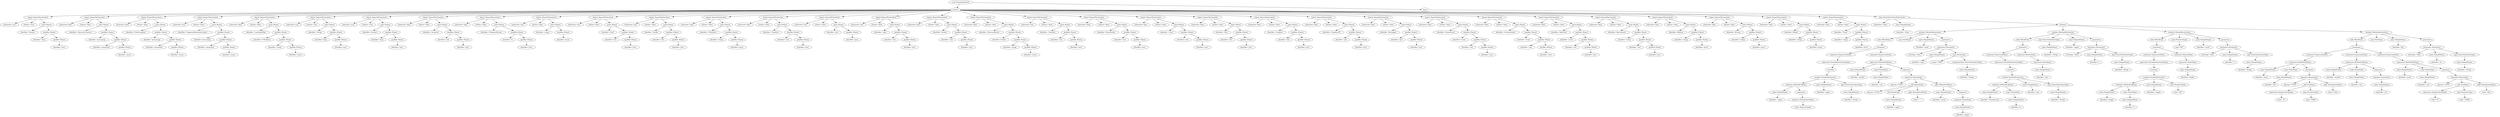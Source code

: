digraph {
n0 [label="root (CompilationUnit)"];
n1 [label="imports"];
n0 -> n1;
n2 [label="import (ImportDeclaration)"];
n1 -> n2;
n3 [label="isAsterisk='true'"];
n2 -> n3;
n4 [label="isStatic='true'"];
n2 -> n4;
n5 [label="name (Name)"];
n2 -> n5;
n6 [label="identifier='System'"];
n5 -> n6;
n7 [label="qualifier (Name)"];
n5 -> n7;
n8 [label="identifier='lang'"];
n7 -> n8;
n9 [label="qualifier (Name)"];
n7 -> n9;
n10 [label="identifier='java'"];
n9 -> n10;
n11 [label="import (ImportDeclaration)"];
n1 -> n11;
n12 [label="isAsterisk='false'"];
n11 -> n12;
n13 [label="isStatic='false'"];
n11 -> n13;
n14 [label="name (Name)"];
n11 -> n14;
n15 [label="identifier='AbstractProcessor'"];
n14 -> n15;
n16 [label="qualifier (Name)"];
n14 -> n16;
n17 [label="identifier='processing'"];
n16 -> n17;
n18 [label="qualifier (Name)"];
n16 -> n18;
n19 [label="identifier='annotation'"];
n18 -> n19;
n20 [label="qualifier (Name)"];
n18 -> n20;
n21 [label="identifier='javax'"];
n20 -> n21;
n22 [label="import (ImportDeclaration)"];
n1 -> n22;
n23 [label="isAsterisk='false'"];
n22 -> n23;
n24 [label="isStatic='false'"];
n22 -> n24;
n25 [label="name (Name)"];
n22 -> n25;
n26 [label="identifier='FilerException'"];
n25 -> n26;
n27 [label="qualifier (Name)"];
n25 -> n27;
n28 [label="identifier='processing'"];
n27 -> n28;
n29 [label="qualifier (Name)"];
n27 -> n29;
n30 [label="identifier='annotation'"];
n29 -> n30;
n31 [label="qualifier (Name)"];
n29 -> n31;
n32 [label="identifier='javax'"];
n31 -> n32;
n33 [label="import (ImportDeclaration)"];
n1 -> n33;
n34 [label="isAsterisk='true'"];
n33 -> n34;
n35 [label="isStatic='false'"];
n33 -> n35;
n36 [label="name (Name)"];
n33 -> n36;
n37 [label="identifier='SupportedAnnotationTypes'"];
n36 -> n37;
n38 [label="qualifier (Name)"];
n36 -> n38;
n39 [label="identifier='processing'"];
n38 -> n39;
n40 [label="qualifier (Name)"];
n38 -> n40;
n41 [label="identifier='annotation'"];
n40 -> n41;
n42 [label="qualifier (Name)"];
n40 -> n42;
n43 [label="identifier='javax'"];
n42 -> n43;
n44 [label="import (ImportDeclaration)"];
n1 -> n44;
n45 [label="isAsterisk='false'"];
n44 -> n45;
n46 [label="isStatic='false'"];
n44 -> n46;
n47 [label="name (Name)"];
n44 -> n47;
n48 [label="identifier='LazyInputMap'"];
n47 -> n48;
n49 [label="qualifier (Name)"];
n47 -> n49;
n50 [label="identifier='UIDefaults'"];
n49 -> n50;
n51 [label="qualifier (Name)"];
n49 -> n51;
n52 [label="identifier='swing'"];
n51 -> n52;
n53 [label="qualifier (Name)"];
n51 -> n53;
n54 [label="identifier='javax'"];
n53 -> n54;
n55 [label="import (ImportDeclaration)"];
n1 -> n55;
n56 [label="isAsterisk='true'"];
n55 -> n56;
n57 [label="isStatic='true'"];
n55 -> n57;
n58 [label="name (Name)"];
n55 -> n58;
n59 [label="identifier='String'"];
n58 -> n59;
n60 [label="qualifier (Name)"];
n58 -> n60;
n61 [label="identifier='lang'"];
n60 -> n61;
n62 [label="qualifier (Name)"];
n60 -> n62;
n63 [label="identifier='java'"];
n62 -> n63;
n64 [label="import (ImportDeclaration)"];
n1 -> n64;
n65 [label="isAsterisk='true'"];
n64 -> n65;
n66 [label="isStatic='true'"];
n64 -> n66;
n67 [label="name (Name)"];
n64 -> n67;
n68 [label="identifier='System'"];
n67 -> n68;
n69 [label="qualifier (Name)"];
n67 -> n69;
n70 [label="identifier='lang'"];
n69 -> n70;
n71 [label="qualifier (Name)"];
n69 -> n71;
n72 [label="identifier='java'"];
n71 -> n72;
n73 [label="import (ImportDeclaration)"];
n1 -> n73;
n74 [label="isAsterisk='false'"];
n73 -> n74;
n75 [label="isStatic='false'"];
n73 -> n75;
n76 [label="name (Name)"];
n73 -> n76;
n77 [label="identifier='ArrayList'"];
n76 -> n77;
n78 [label="qualifier (Name)"];
n76 -> n78;
n79 [label="identifier='util'"];
n78 -> n79;
n80 [label="qualifier (Name)"];
n78 -> n80;
n81 [label="identifier='java'"];
n80 -> n81;
n82 [label="import (ImportDeclaration)"];
n1 -> n82;
n83 [label="isAsterisk='false'"];
n82 -> n83;
n84 [label="isStatic='false'"];
n82 -> n84;
n85 [label="name (Name)"];
n82 -> n85;
n86 [label="identifier='FileInputStream'"];
n85 -> n86;
n87 [label="qualifier (Name)"];
n85 -> n87;
n88 [label="identifier='io'"];
n87 -> n88;
n89 [label="qualifier (Name)"];
n87 -> n89;
n90 [label="identifier='java'"];
n89 -> n90;
n91 [label="import (ImportDeclaration)"];
n1 -> n91;
n92 [label="isAsterisk='true'"];
n91 -> n92;
n93 [label="isStatic='false'"];
n91 -> n93;
n94 [label="name (Name)"];
n91 -> n94;
n95 [label="identifier='swing'"];
n94 -> n95;
n96 [label="qualifier (Name)"];
n94 -> n96;
n97 [label="identifier='javax'"];
n96 -> n97;
n98 [label="import (ImportDeclaration)"];
n1 -> n98;
n99 [label="isAsterisk='true'"];
n98 -> n99;
n100 [label="isStatic='false'"];
n98 -> n100;
n101 [label="name (Name)"];
n98 -> n101;
n102 [label="identifier='Font'"];
n101 -> n102;
n103 [label="qualifier (Name)"];
n101 -> n103;
n104 [label="identifier='awt'"];
n103 -> n104;
n105 [label="qualifier (Name)"];
n103 -> n105;
n106 [label="identifier='java'"];
n105 -> n106;
n107 [label="import (ImportDeclaration)"];
n1 -> n107;
n108 [label="isAsterisk='true'"];
n107 -> n108;
n109 [label="isStatic='false'"];
n107 -> n109;
n110 [label="name (Name)"];
n107 -> n110;
n111 [label="identifier='Stroke'"];
n110 -> n111;
n112 [label="qualifier (Name)"];
n110 -> n112;
n113 [label="identifier='awt'"];
n112 -> n113;
n114 [label="qualifier (Name)"];
n112 -> n114;
n115 [label="identifier='java'"];
n114 -> n115;
n116 [label="import (ImportDeclaration)"];
n1 -> n116;
n117 [label="isAsterisk='false'"];
n116 -> n117;
n118 [label="isStatic='false'"];
n116 -> n118;
n119 [label="name (Name)"];
n116 -> n119;
n120 [label="identifier='UIDefaults'"];
n119 -> n120;
n121 [label="qualifier (Name)"];
n119 -> n121;
n122 [label="identifier='swing'"];
n121 -> n122;
n123 [label="qualifier (Name)"];
n121 -> n123;
n124 [label="identifier='javax'"];
n123 -> n124;
n125 [label="import (ImportDeclaration)"];
n1 -> n125;
n126 [label="isAsterisk='false'"];
n125 -> n126;
n127 [label="isStatic='false'"];
n125 -> n127;
n128 [label="name (Name)"];
n125 -> n128;
n129 [label="identifier='TextArea'"];
n128 -> n129;
n130 [label="qualifier (Name)"];
n128 -> n130;
n131 [label="identifier='awt'"];
n130 -> n131;
n132 [label="qualifier (Name)"];
n130 -> n132;
n133 [label="identifier='java'"];
n132 -> n133;
n134 [label="import (ImportDeclaration)"];
n1 -> n134;
n135 [label="isAsterisk='true'"];
n134 -> n135;
n136 [label="isStatic='false'"];
n134 -> n136;
n137 [label="name (Name)"];
n134 -> n137;
n138 [label="identifier='awt'"];
n137 -> n138;
n139 [label="qualifier (Name)"];
n137 -> n139;
n140 [label="identifier='java'"];
n139 -> n140;
n141 [label="import (ImportDeclaration)"];
n1 -> n141;
n142 [label="isAsterisk='true'"];
n141 -> n142;
n143 [label="isStatic='false'"];
n141 -> n143;
n144 [label="name (Name)"];
n141 -> n144;
n145 [label="identifier='color'"];
n144 -> n145;
n146 [label="qualifier (Name)"];
n144 -> n146;
n147 [label="identifier='awt'"];
n146 -> n147;
n148 [label="qualifier (Name)"];
n146 -> n148;
n149 [label="identifier='java'"];
n148 -> n149;
n150 [label="import (ImportDeclaration)"];
n1 -> n150;
n151 [label="isAsterisk='false'"];
n150 -> n151;
n152 [label="isStatic='false'"];
n150 -> n152;
n153 [label="name (Name)"];
n150 -> n153;
n154 [label="identifier='Stroke'"];
n153 -> n154;
n155 [label="qualifier (Name)"];
n153 -> n155;
n156 [label="identifier='awt'"];
n155 -> n156;
n157 [label="qualifier (Name)"];
n155 -> n157;
n158 [label="identifier='java'"];
n157 -> n158;
n159 [label="import (ImportDeclaration)"];
n1 -> n159;
n160 [label="isAsterisk='false'"];
n159 -> n160;
n161 [label="isStatic='false'"];
n159 -> n161;
n162 [label="name (Name)"];
n159 -> n162;
n163 [label="identifier='AbstractBorder'"];
n162 -> n163;
n164 [label="qualifier (Name)"];
n162 -> n164;
n165 [label="identifier='border'"];
n164 -> n165;
n166 [label="qualifier (Name)"];
n164 -> n166;
n167 [label="identifier='swing'"];
n166 -> n167;
n168 [label="qualifier (Name)"];
n166 -> n168;
n169 [label="identifier='javax'"];
n168 -> n169;
n170 [label="import (ImportDeclaration)"];
n1 -> n170;
n171 [label="isAsterisk='true'"];
n170 -> n171;
n172 [label="isStatic='false'"];
n170 -> n172;
n173 [label="name (Name)"];
n170 -> n173;
n174 [label="identifier='TextArea'"];
n173 -> n174;
n175 [label="qualifier (Name)"];
n173 -> n175;
n176 [label="identifier='awt'"];
n175 -> n176;
n177 [label="qualifier (Name)"];
n175 -> n177;
n178 [label="identifier='java'"];
n177 -> n178;
n179 [label="import (ImportDeclaration)"];
n1 -> n179;
n180 [label="isAsterisk='false'"];
n179 -> n180;
n181 [label="isStatic='false'"];
n179 -> n181;
n182 [label="name (Name)"];
n179 -> n182;
n183 [label="identifier='BasicStroke'"];
n182 -> n183;
n184 [label="qualifier (Name)"];
n182 -> n184;
n185 [label="identifier='awt'"];
n184 -> n185;
n186 [label="qualifier (Name)"];
n184 -> n186;
n187 [label="identifier='java'"];
n186 -> n187;
n188 [label="import (ImportDeclaration)"];
n1 -> n188;
n189 [label="isAsterisk='false'"];
n188 -> n189;
n190 [label="isStatic='false'"];
n188 -> n190;
n191 [label="name (Name)"];
n188 -> n191;
n192 [label="identifier='Color'"];
n191 -> n192;
n193 [label="qualifier (Name)"];
n191 -> n193;
n194 [label="identifier='awt'"];
n193 -> n194;
n195 [label="qualifier (Name)"];
n193 -> n195;
n196 [label="identifier='java'"];
n195 -> n196;
n197 [label="import (ImportDeclaration)"];
n1 -> n197;
n198 [label="isAsterisk='false'"];
n197 -> n198;
n199 [label="isStatic='false'"];
n197 -> n199;
n200 [label="name (Name)"];
n197 -> n200;
n201 [label="identifier='Font'"];
n200 -> n201;
n202 [label="qualifier (Name)"];
n200 -> n202;
n203 [label="identifier='awt'"];
n202 -> n203;
n204 [label="qualifier (Name)"];
n202 -> n204;
n205 [label="identifier='java'"];
n204 -> n205;
n206 [label="import (ImportDeclaration)"];
n1 -> n206;
n207 [label="isAsterisk='false'"];
n206 -> n207;
n208 [label="isStatic='false'"];
n206 -> n208;
n209 [label="name (Name)"];
n206 -> n209;
n210 [label="identifier='Graphics'"];
n209 -> n210;
n211 [label="qualifier (Name)"];
n209 -> n211;
n212 [label="identifier='awt'"];
n211 -> n212;
n213 [label="qualifier (Name)"];
n211 -> n213;
n214 [label="identifier='java'"];
n213 -> n214;
n215 [label="import (ImportDeclaration)"];
n1 -> n215;
n216 [label="isAsterisk='false'"];
n215 -> n216;
n217 [label="isStatic='false'"];
n215 -> n217;
n218 [label="name (Name)"];
n215 -> n218;
n219 [label="identifier='Graphics2D'"];
n218 -> n219;
n220 [label="qualifier (Name)"];
n218 -> n220;
n221 [label="identifier='awt'"];
n220 -> n221;
n222 [label="qualifier (Name)"];
n220 -> n222;
n223 [label="identifier='java'"];
n222 -> n223;
n224 [label="import (ImportDeclaration)"];
n1 -> n224;
n225 [label="isAsterisk='false'"];
n224 -> n225;
n226 [label="isStatic='false'"];
n224 -> n226;
n227 [label="name (Name)"];
n224 -> n227;
n228 [label="identifier='Rectangle'"];
n227 -> n228;
n229 [label="qualifier (Name)"];
n227 -> n229;
n230 [label="identifier='awt'"];
n229 -> n230;
n231 [label="qualifier (Name)"];
n229 -> n231;
n232 [label="identifier='java'"];
n231 -> n232;
n233 [label="import (ImportDeclaration)"];
n1 -> n233;
n234 [label="isAsterisk='false'"];
n233 -> n234;
n235 [label="isStatic='false'"];
n233 -> n235;
n236 [label="name (Name)"];
n233 -> n236;
n237 [label="identifier='ActionEvent'"];
n236 -> n237;
n238 [label="qualifier (Name)"];
n236 -> n238;
n239 [label="identifier='event'"];
n238 -> n239;
n240 [label="qualifier (Name)"];
n238 -> n240;
n241 [label="identifier='awt'"];
n240 -> n241;
n242 [label="qualifier (Name)"];
n240 -> n242;
n243 [label="identifier='java'"];
n242 -> n243;
n244 [label="import (ImportDeclaration)"];
n1 -> n244;
n245 [label="isAsterisk='false'"];
n244 -> n245;
n246 [label="isStatic='false'"];
n244 -> n246;
n247 [label="name (Name)"];
n244 -> n247;
n248 [label="identifier='ActionListener'"];
n247 -> n248;
n249 [label="qualifier (Name)"];
n247 -> n249;
n250 [label="identifier='event'"];
n249 -> n250;
n251 [label="qualifier (Name)"];
n249 -> n251;
n252 [label="identifier='awt'"];
n251 -> n252;
n253 [label="qualifier (Name)"];
n251 -> n253;
n254 [label="identifier='java'"];
n253 -> n254;
n255 [label="import (ImportDeclaration)"];
n1 -> n255;
n256 [label="isAsterisk='false'"];
n255 -> n256;
n257 [label="isStatic='false'"];
n255 -> n257;
n258 [label="name (Name)"];
n255 -> n258;
n259 [label="identifier='KeyEvent'"];
n258 -> n259;
n260 [label="qualifier (Name)"];
n258 -> n260;
n261 [label="identifier='event'"];
n260 -> n261;
n262 [label="qualifier (Name)"];
n260 -> n262;
n263 [label="identifier='awt'"];
n262 -> n263;
n264 [label="qualifier (Name)"];
n262 -> n264;
n265 [label="identifier='java'"];
n264 -> n265;
n266 [label="import (ImportDeclaration)"];
n1 -> n266;
n267 [label="isAsterisk='false'"];
n266 -> n267;
n268 [label="isStatic='false'"];
n266 -> n268;
n269 [label="name (Name)"];
n266 -> n269;
n270 [label="identifier='KeyListener'"];
n269 -> n270;
n271 [label="qualifier (Name)"];
n269 -> n271;
n272 [label="identifier='event'"];
n271 -> n272;
n273 [label="qualifier (Name)"];
n271 -> n273;
n274 [label="identifier='awt'"];
n273 -> n274;
n275 [label="qualifier (Name)"];
n273 -> n275;
n276 [label="identifier='java'"];
n275 -> n276;
n277 [label="import (ImportDeclaration)"];
n1 -> n277;
n278 [label="isAsterisk='false'"];
n277 -> n278;
n279 [label="isStatic='false'"];
n277 -> n279;
n280 [label="name (Name)"];
n277 -> n280;
n281 [label="identifier='JButton'"];
n280 -> n281;
n282 [label="qualifier (Name)"];
n280 -> n282;
n283 [label="identifier='swing'"];
n282 -> n283;
n284 [label="qualifier (Name)"];
n282 -> n284;
n285 [label="identifier='javax'"];
n284 -> n285;
n286 [label="import (ImportDeclaration)"];
n1 -> n286;
n287 [label="isAsterisk='false'"];
n286 -> n287;
n288 [label="isStatic='false'"];
n286 -> n288;
n289 [label="name (Name)"];
n286 -> n289;
n290 [label="identifier='JFrame'"];
n289 -> n290;
n291 [label="qualifier (Name)"];
n289 -> n291;
n292 [label="identifier='swing'"];
n291 -> n292;
n293 [label="qualifier (Name)"];
n291 -> n293;
n294 [label="identifier='javax'"];
n293 -> n294;
n295 [label="import (ImportDeclaration)"];
n1 -> n295;
n296 [label="isAsterisk='false'"];
n295 -> n296;
n297 [label="isStatic='false'"];
n295 -> n297;
n298 [label="name (Name)"];
n295 -> n298;
n299 [label="identifier='JPanel'"];
n298 -> n299;
n300 [label="qualifier (Name)"];
n298 -> n300;
n301 [label="identifier='swing'"];
n300 -> n301;
n302 [label="qualifier (Name)"];
n300 -> n302;
n303 [label="identifier='javax'"];
n302 -> n303;
n304 [label="import (ImportDeclaration)"];
n1 -> n304;
n305 [label="isAsterisk='false'"];
n304 -> n305;
n306 [label="isStatic='false'"];
n304 -> n306;
n307 [label="name (Name)"];
n304 -> n307;
n308 [label="identifier='Timer'"];
n307 -> n308;
n309 [label="qualifier (Name)"];
n307 -> n309;
n310 [label="identifier='swing'"];
n309 -> n310;
n311 [label="qualifier (Name)"];
n309 -> n311;
n312 [label="identifier='javax'"];
n311 -> n312;
n313 [label="types"];
n0 -> n313;
n314 [label="type (ClassOrInterfaceDeclaration)"];
n313 -> n314;
n315 [label="isInterface='false'"];
n314 -> n315;
n316 [label="name (SimpleName)"];
n314 -> n316;
n317 [label="identifier='Class'"];
n316 -> n317;
n318 [label="members"];
n314 -> n318;
n319 [label="member (MethodDeclaration)"];
n318 -> n319;
n320 [label="body (BlockStmt)"];
n319 -> n320;
n321 [label="statements"];
n320 -> n321;
n322 [label="statement (ExpressionStmt)"];
n321 -> n322;
n323 [label="expression (VariableDeclarationExpr)"];
n322 -> n323;
n324 [label="variables"];
n323 -> n324;
n325 [label="variable (VariableDeclarator)"];
n324 -> n325;
n326 [label="initializer (MethodCallExpr)"];
n325 -> n326;
n327 [label="name (SimpleName)"];
n326 -> n327;
n328 [label="identifier='upper'"];
n327 -> n328;
n329 [label="arguments"];
n326 -> n329;
n330 [label="argument (StringLiteralExpr)"];
n329 -> n330;
n331 [label="value='Kapusta Jakub'"];
n330 -> n331;
n332 [label="name (SimpleName)"];
n325 -> n332;
n333 [label="identifier='upper'"];
n332 -> n333;
n334 [label="type (ClassOrInterfaceType)"];
n325 -> n334;
n335 [label="name (SimpleName)"];
n334 -> n335;
n336 [label="identifier='String'"];
n335 -> n336;
n337 [label="statement (ExpressionStmt)"];
n321 -> n337;
n338 [label="expression (MethodCallExpr)"];
n337 -> n338;
n339 [label="name (SimpleName)"];
n338 -> n339;
n340 [label="identifier='println'"];
n339 -> n340;
n341 [label="scope (NameExpr)"];
n338 -> n341;
n342 [label="name (SimpleName)"];
n341 -> n342;
n343 [label="identifier='out'"];
n342 -> n343;
n344 [label="arguments"];
n338 -> n344;
n345 [label="argument (BinaryExpr)"];
n344 -> n345;
n346 [label="operator='PLUS'"];
n345 -> n346;
n347 [label="left (BinaryExpr)"];
n345 -> n347;
n348 [label="operator='PLUS'"];
n347 -> n348;
n349 [label="left (NameExpr)"];
n347 -> n349;
n350 [label="name (SimpleName)"];
n349 -> n350;
n351 [label="identifier='upper'"];
n350 -> n351;
n352 [label="right (StringLiteralExpr)"];
n347 -> n352;
n353 [label="value=' = '"];
n352 -> n353;
n354 [label="right (MethodCallExpr)"];
n345 -> n354;
n355 [label="name (SimpleName)"];
n354 -> n355;
n356 [label="identifier='count'"];
n355 -> n356;
n357 [label="arguments"];
n354 -> n357;
n358 [label="argument (NameExpr)"];
n357 -> n358;
n359 [label="name (SimpleName)"];
n358 -> n359;
n360 [label="identifier='upper'"];
n359 -> n360;
n361 [label="type (VoidType)"];
n319 -> n361;
n362 [label="name (SimpleName)"];
n319 -> n362;
n363 [label="identifier='main'"];
n362 -> n363;
n364 [label="parameters"];
n319 -> n364;
n365 [label="parameter (Parameter)"];
n364 -> n365;
n366 [label="isVarArgs='false'"];
n365 -> n366;
n367 [label="name (SimpleName)"];
n365 -> n367;
n368 [label="identifier='args'"];
n367 -> n368;
n369 [label="type (ArrayType)"];
n365 -> n369;
n370 [label="origin='TYPE'"];
n369 -> n370;
n371 [label="componentType (ClassOrInterfaceType)"];
n369 -> n371;
n372 [label="name (SimpleName)"];
n371 -> n372;
n373 [label="identifier='String'"];
n372 -> n373;
n374 [label="member (MethodDeclaration)"];
n318 -> n374;
n375 [label="body (BlockStmt)"];
n374 -> n375;
n376 [label="statements"];
n375 -> n376;
n377 [label="statement (ExpressionStmt)"];
n376 -> n377;
n378 [label="expression (VariableDeclarationExpr)"];
n377 -> n378;
n379 [label="variables"];
n378 -> n379;
n380 [label="variable (VariableDeclarator)"];
n379 -> n380;
n381 [label="initializer (MethodCallExpr)"];
n380 -> n381;
n382 [label="name (SimpleName)"];
n381 -> n382;
n383 [label="identifier='toUpperCase'"];
n382 -> n383;
n384 [label="scope (NameExpr)"];
n381 -> n384;
n385 [label="name (SimpleName)"];
n384 -> n385;
n386 [label="identifier='s'"];
n385 -> n386;
n387 [label="name (SimpleName)"];
n380 -> n387;
n388 [label="identifier='aux'"];
n387 -> n388;
n389 [label="type (ClassOrInterfaceType)"];
n380 -> n389;
n390 [label="name (SimpleName)"];
n389 -> n390;
n391 [label="identifier='String'"];
n390 -> n391;
n392 [label="statement (ReturnStmt)"];
n376 -> n392;
n393 [label="expression (NameExpr)"];
n392 -> n393;
n394 [label="name (SimpleName)"];
n393 -> n394;
n395 [label="identifier='aux'"];
n394 -> n395;
n396 [label="type (ClassOrInterfaceType)"];
n374 -> n396;
n397 [label="name (SimpleName)"];
n396 -> n397;
n398 [label="identifier='String'"];
n397 -> n398;
n399 [label="name (SimpleName)"];
n374 -> n399;
n400 [label="identifier='upper'"];
n399 -> n400;
n401 [label="parameters"];
n374 -> n401;
n402 [label="parameter (Parameter)"];
n401 -> n402;
n403 [label="isVarArgs='false'"];
n402 -> n403;
n404 [label="name (SimpleName)"];
n402 -> n404;
n405 [label="identifier='s'"];
n404 -> n405;
n406 [label="type (ClassOrInterfaceType)"];
n402 -> n406;
n407 [label="name (SimpleName)"];
n406 -> n407;
n408 [label="identifier='String'"];
n407 -> n408;
n409 [label="member (MethodDeclaration)"];
n318 -> n409;
n410 [label="body (BlockStmt)"];
n409 -> n410;
n411 [label="statements"];
n410 -> n411;
n412 [label="statement (ExpressionStmt)"];
n411 -> n412;
n413 [label="expression (VariableDeclarationExpr)"];
n412 -> n413;
n414 [label="variables"];
n413 -> n414;
n415 [label="variable (VariableDeclarator)"];
n414 -> n415;
n416 [label="initializer (MethodCallExpr)"];
n415 -> n416;
n417 [label="name (SimpleName)"];
n416 -> n417;
n418 [label="identifier='length'"];
n417 -> n418;
n419 [label="scope (NameExpr)"];
n416 -> n419;
n420 [label="name (SimpleName)"];
n419 -> n420;
n421 [label="identifier='s'"];
n420 -> n421;
n422 [label="name (SimpleName)"];
n415 -> n422;
n423 [label="identifier='length'"];
n422 -> n423;
n424 [label="type (PrimitiveType)"];
n415 -> n424;
n425 [label="type='INT'"];
n424 -> n425;
n426 [label="statement (ReturnStmt)"];
n411 -> n426;
n427 [label="expression (NameExpr)"];
n426 -> n427;
n428 [label="name (SimpleName)"];
n427 -> n428;
n429 [label="identifier='length'"];
n428 -> n429;
n430 [label="type (PrimitiveType)"];
n409 -> n430;
n431 [label="type='INT'"];
n430 -> n431;
n432 [label="name (SimpleName)"];
n409 -> n432;
n433 [label="identifier='count'"];
n432 -> n433;
n434 [label="parameters"];
n409 -> n434;
n435 [label="parameter (Parameter)"];
n434 -> n435;
n436 [label="isVarArgs='false'"];
n435 -> n436;
n437 [label="name (SimpleName)"];
n435 -> n437;
n438 [label="identifier='s'"];
n437 -> n438;
n439 [label="type (ClassOrInterfaceType)"];
n435 -> n439;
n440 [label="name (SimpleName)"];
n439 -> n440;
n441 [label="identifier='String'"];
n440 -> n441;
n442 [label="member (MethodDeclaration)"];
n318 -> n442;
n443 [label="body (BlockStmt)"];
n442 -> n443;
n444 [label="statements"];
n443 -> n444;
n445 [label="statement (ExpressionStmt)"];
n444 -> n445;
n446 [label="expression (MethodCallExpr)"];
n445 -> n446;
n447 [label="name (SimpleName)"];
n446 -> n447;
n448 [label="identifier='print'"];
n447 -> n448;
n449 [label="scope (NameExpr)"];
n446 -> n449;
n450 [label="name (SimpleName)"];
n449 -> n450;
n451 [label="identifier='out'"];
n450 -> n451;
n452 [label="arguments"];
n446 -> n452;
n453 [label="argument (BinaryExpr)"];
n452 -> n453;
n454 [label="operator='PLUS'"];
n453 -> n454;
n455 [label="left (CastExpr)"];
n453 -> n455;
n456 [label="expression (IntegerLiteralExpr)"];
n455 -> n456;
n457 [label="value='27'"];
n456 -> n457;
n458 [label="type (PrimitiveType)"];
n455 -> n458;
n459 [label="type='CHAR'"];
n458 -> n459;
n460 [label="right (StringLiteralExpr)"];
n453 -> n460;
n461 [label="value='[32m'"];
n460 -> n461;
n462 [label="statement (ExpressionStmt)"];
n444 -> n462;
n463 [label="expression (MethodCallExpr)"];
n462 -> n463;
n464 [label="name (SimpleName)"];
n463 -> n464;
n465 [label="identifier='println'"];
n464 -> n465;
n466 [label="scope (NameExpr)"];
n463 -> n466;
n467 [label="name (SimpleName)"];
n466 -> n467;
n468 [label="identifier='out'"];
n467 -> n468;
n469 [label="arguments"];
n463 -> n469;
n470 [label="argument (NameExpr)"];
n469 -> n470;
n471 [label="name (SimpleName)"];
n470 -> n471;
n472 [label="identifier='str'"];
n471 -> n472;
n473 [label="statement (ExpressionStmt)"];
n444 -> n473;
n474 [label="expression (MethodCallExpr)"];
n473 -> n474;
n475 [label="name (SimpleName)"];
n474 -> n475;
n476 [label="identifier='print'"];
n475 -> n476;
n477 [label="scope (NameExpr)"];
n474 -> n477;
n478 [label="name (SimpleName)"];
n477 -> n478;
n479 [label="identifier='out'"];
n478 -> n479;
n480 [label="arguments"];
n474 -> n480;
n481 [label="argument (BinaryExpr)"];
n480 -> n481;
n482 [label="operator='PLUS'"];
n481 -> n482;
n483 [label="left (CastExpr)"];
n481 -> n483;
n484 [label="expression (IntegerLiteralExpr)"];
n483 -> n484;
n485 [label="value='27'"];
n484 -> n485;
n486 [label="type (PrimitiveType)"];
n483 -> n486;
n487 [label="type='CHAR'"];
n486 -> n487;
n488 [label="right (StringLiteralExpr)"];
n481 -> n488;
n489 [label="value='[0m'"];
n488 -> n489;
n490 [label="type (VoidType)"];
n442 -> n490;
n491 [label="name (SimpleName)"];
n442 -> n491;
n492 [label="identifier='log'"];
n491 -> n492;
n493 [label="parameters"];
n442 -> n493;
n494 [label="parameter (Parameter)"];
n493 -> n494;
n495 [label="isVarArgs='false'"];
n494 -> n495;
n496 [label="name (SimpleName)"];
n494 -> n496;
n497 [label="identifier='str'"];
n496 -> n497;
n498 [label="type (ClassOrInterfaceType)"];
n494 -> n498;
n499 [label="name (SimpleName)"];
n498 -> n499;
n500 [label="identifier='String'"];
n499 -> n500;
}